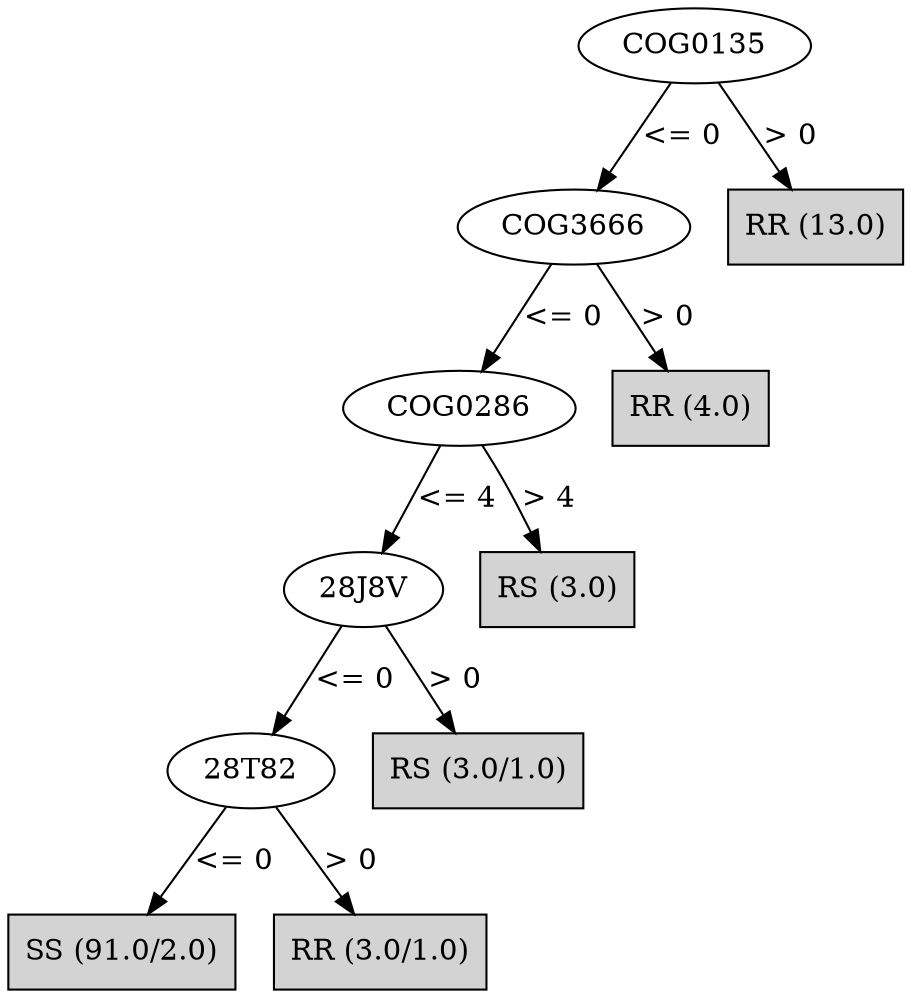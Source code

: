 digraph J48Tree {
N0 [label="COG0135" ]
N0->N1 [label="<= 0"]
N1 [label="COG3666" ]
N1->N2 [label="<= 0"]
N2 [label="COG0286" ]
N2->N3 [label="<= 4"]
N3 [label="28J8V" ]
N3->N4 [label="<= 0"]
N4 [label="28T82" ]
N4->N5 [label="<= 0"]
N5 [label="SS (91.0/2.0)" shape=box style=filled ]
N4->N6 [label="> 0"]
N6 [label="RR (3.0/1.0)" shape=box style=filled ]
N3->N7 [label="> 0"]
N7 [label="RS (3.0/1.0)" shape=box style=filled ]
N2->N8 [label="> 4"]
N8 [label="RS (3.0)" shape=box style=filled ]
N1->N9 [label="> 0"]
N9 [label="RR (4.0)" shape=box style=filled ]
N0->N10 [label="> 0"]
N10 [label="RR (13.0)" shape=box style=filled ]
}

